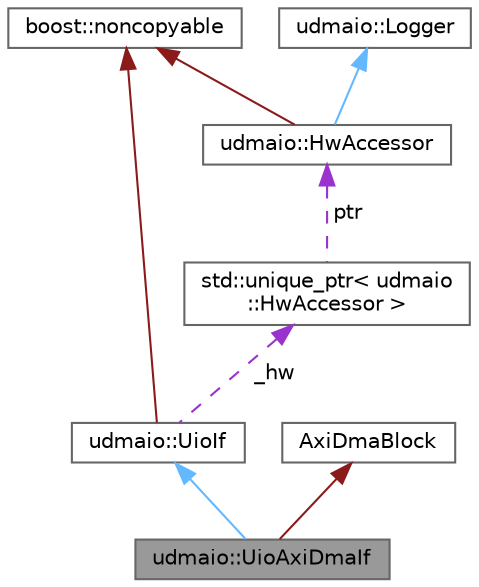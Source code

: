 digraph "udmaio::UioAxiDmaIf"
{
 // INTERACTIVE_SVG=YES
 // LATEX_PDF_SIZE
  bgcolor="transparent";
  edge [fontname=Helvetica,fontsize=10,labelfontname=Helvetica,labelfontsize=10];
  node [fontname=Helvetica,fontsize=10,shape=box,height=0.2,width=0.4];
  Node1 [label="udmaio::UioAxiDmaIf",height=0.2,width=0.4,color="gray40", fillcolor="grey60", style="filled", fontcolor="black",tooltip="Interface to AXI DMA Core."];
  Node2 -> Node1 [dir="back",color="steelblue1",style="solid"];
  Node2 [label="udmaio::UioIf",height=0.2,width=0.4,color="gray40", fillcolor="white", style="filled",URL="$classudmaio_1_1_uio_if.html",tooltip="Base class for UIO interfaces."];
  Node3 -> Node2 [dir="back",color="firebrick4",style="solid"];
  Node3 [label="boost::noncopyable",height=0.2,width=0.4,color="gray40", fillcolor="white", style="filled",tooltip=" "];
  Node4 -> Node2 [dir="back",color="darkorchid3",style="dashed",label=" _hw" ];
  Node4 [label="std::unique_ptr\< udmaio\l::HwAccessor \>",height=0.2,width=0.4,color="gray40", fillcolor="white", style="filled",tooltip=" "];
  Node5 -> Node4 [dir="back",color="darkorchid3",style="dashed",label=" ptr" ];
  Node5 [label="udmaio::HwAccessor",height=0.2,width=0.4,color="gray40", fillcolor="white", style="filled",URL="$classudmaio_1_1_hw_accessor.html",tooltip="Base class for hardware access."];
  Node6 -> Node5 [dir="back",color="steelblue1",style="solid"];
  Node6 [label="udmaio::Logger",height=0.2,width=0.4,color="gray40", fillcolor="white", style="filled",URL="$structudmaio_1_1_logger.html",tooltip=" "];
  Node3 -> Node5 [dir="back",color="firebrick4",style="solid"];
  Node7 -> Node1 [dir="back",color="firebrick4",style="solid"];
  Node7 [label="AxiDmaBlock",height=0.2,width=0.4,color="gray40", fillcolor="white", style="filled",URL="$structaxi__dma_1_1block__template.html",tooltip="Template class for the axi_dma block, containing accessors for all its registers."];
}
